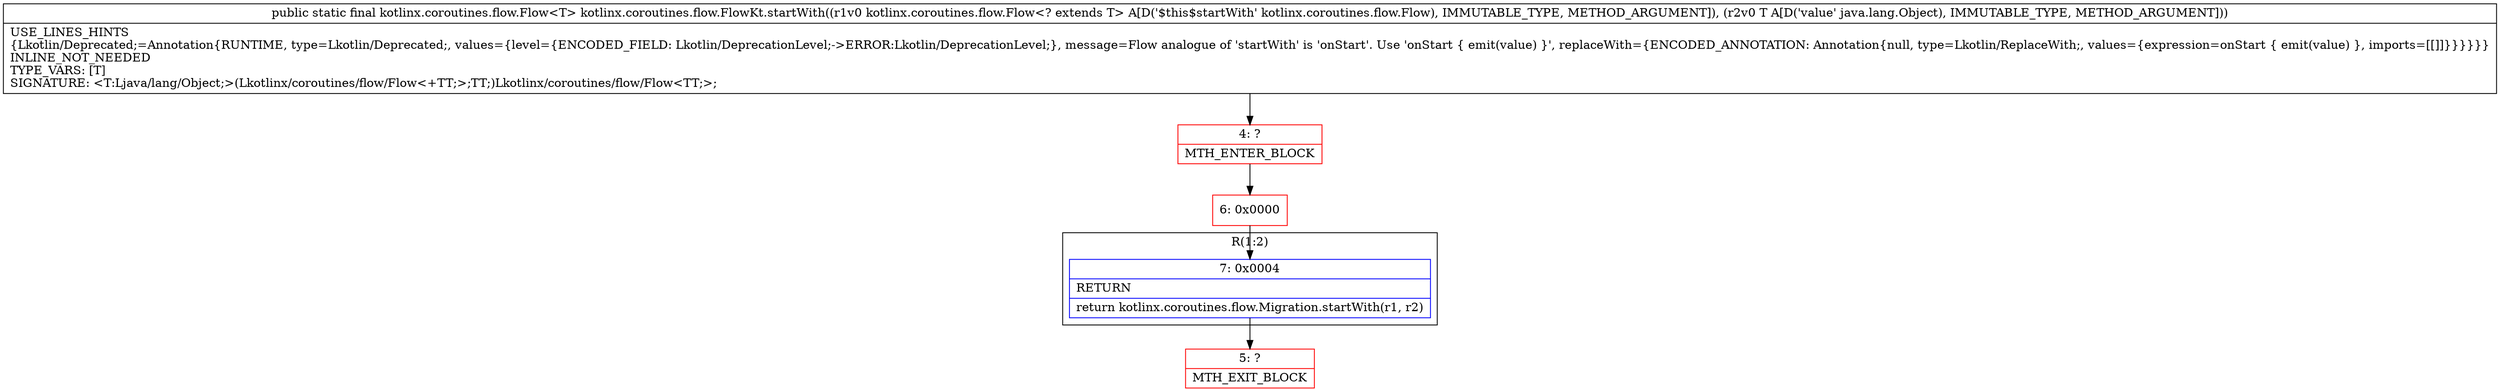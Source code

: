 digraph "CFG forkotlinx.coroutines.flow.FlowKt.startWith(Lkotlinx\/coroutines\/flow\/Flow;Ljava\/lang\/Object;)Lkotlinx\/coroutines\/flow\/Flow;" {
subgraph cluster_Region_898508988 {
label = "R(1:2)";
node [shape=record,color=blue];
Node_7 [shape=record,label="{7\:\ 0x0004|RETURN\l|return kotlinx.coroutines.flow.Migration.startWith(r1, r2)\l}"];
}
Node_4 [shape=record,color=red,label="{4\:\ ?|MTH_ENTER_BLOCK\l}"];
Node_6 [shape=record,color=red,label="{6\:\ 0x0000}"];
Node_5 [shape=record,color=red,label="{5\:\ ?|MTH_EXIT_BLOCK\l}"];
MethodNode[shape=record,label="{public static final kotlinx.coroutines.flow.Flow\<T\> kotlinx.coroutines.flow.FlowKt.startWith((r1v0 kotlinx.coroutines.flow.Flow\<? extends T\> A[D('$this$startWith' kotlinx.coroutines.flow.Flow), IMMUTABLE_TYPE, METHOD_ARGUMENT]), (r2v0 T A[D('value' java.lang.Object), IMMUTABLE_TYPE, METHOD_ARGUMENT]))  | USE_LINES_HINTS\l\{Lkotlin\/Deprecated;=Annotation\{RUNTIME, type=Lkotlin\/Deprecated;, values=\{level=\{ENCODED_FIELD: Lkotlin\/DeprecationLevel;\-\>ERROR:Lkotlin\/DeprecationLevel;\}, message=Flow analogue of 'startWith' is 'onStart'. Use 'onStart \{ emit(value) \}', replaceWith=\{ENCODED_ANNOTATION: Annotation\{null, type=Lkotlin\/ReplaceWith;, values=\{expression=onStart \{ emit(value) \}, imports=[[]]\}\}\}\}\}\}\lINLINE_NOT_NEEDED\lTYPE_VARS: [T]\lSIGNATURE: \<T:Ljava\/lang\/Object;\>(Lkotlinx\/coroutines\/flow\/Flow\<+TT;\>;TT;)Lkotlinx\/coroutines\/flow\/Flow\<TT;\>;\l}"];
MethodNode -> Node_4;Node_7 -> Node_5;
Node_4 -> Node_6;
Node_6 -> Node_7;
}

